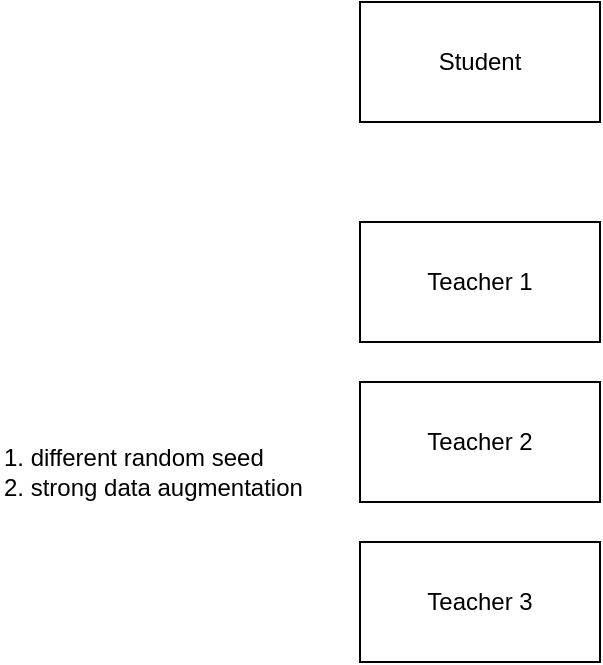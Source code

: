 <mxfile>
    <diagram id="vEW5EqL9PGXS_EW0ROWk" name="第 1 页">
        <mxGraphModel dx="1275" dy="631" grid="1" gridSize="10" guides="1" tooltips="1" connect="1" arrows="1" fold="1" page="0" pageScale="1" pageWidth="827" pageHeight="1169" math="0" shadow="0">
            <root>
                <mxCell id="0"/>
                <mxCell id="1" parent="0"/>
                <mxCell id="2" value="Student" style="whiteSpace=wrap;html=1;" vertex="1" parent="1">
                    <mxGeometry x="130" y="380" width="120" height="60" as="geometry"/>
                </mxCell>
                <mxCell id="3" value="Teacher 1" style="whiteSpace=wrap;html=1;" vertex="1" parent="1">
                    <mxGeometry x="130" y="490" width="120" height="60" as="geometry"/>
                </mxCell>
                <mxCell id="4" value="Teacher 2" style="whiteSpace=wrap;html=1;" vertex="1" parent="1">
                    <mxGeometry x="130" y="570" width="120" height="60" as="geometry"/>
                </mxCell>
                <mxCell id="5" value="Teacher 3" style="whiteSpace=wrap;html=1;" vertex="1" parent="1">
                    <mxGeometry x="130" y="650" width="120" height="60" as="geometry"/>
                </mxCell>
                <mxCell id="6" value="1. different random seed&lt;br&gt;2. strong data augmentation" style="text;html=1;align=left;verticalAlign=middle;resizable=0;points=[];autosize=1;strokeColor=none;fillColor=none;" vertex="1" parent="1">
                    <mxGeometry x="-50" y="600" width="160" height="30" as="geometry"/>
                </mxCell>
            </root>
        </mxGraphModel>
    </diagram>
</mxfile>